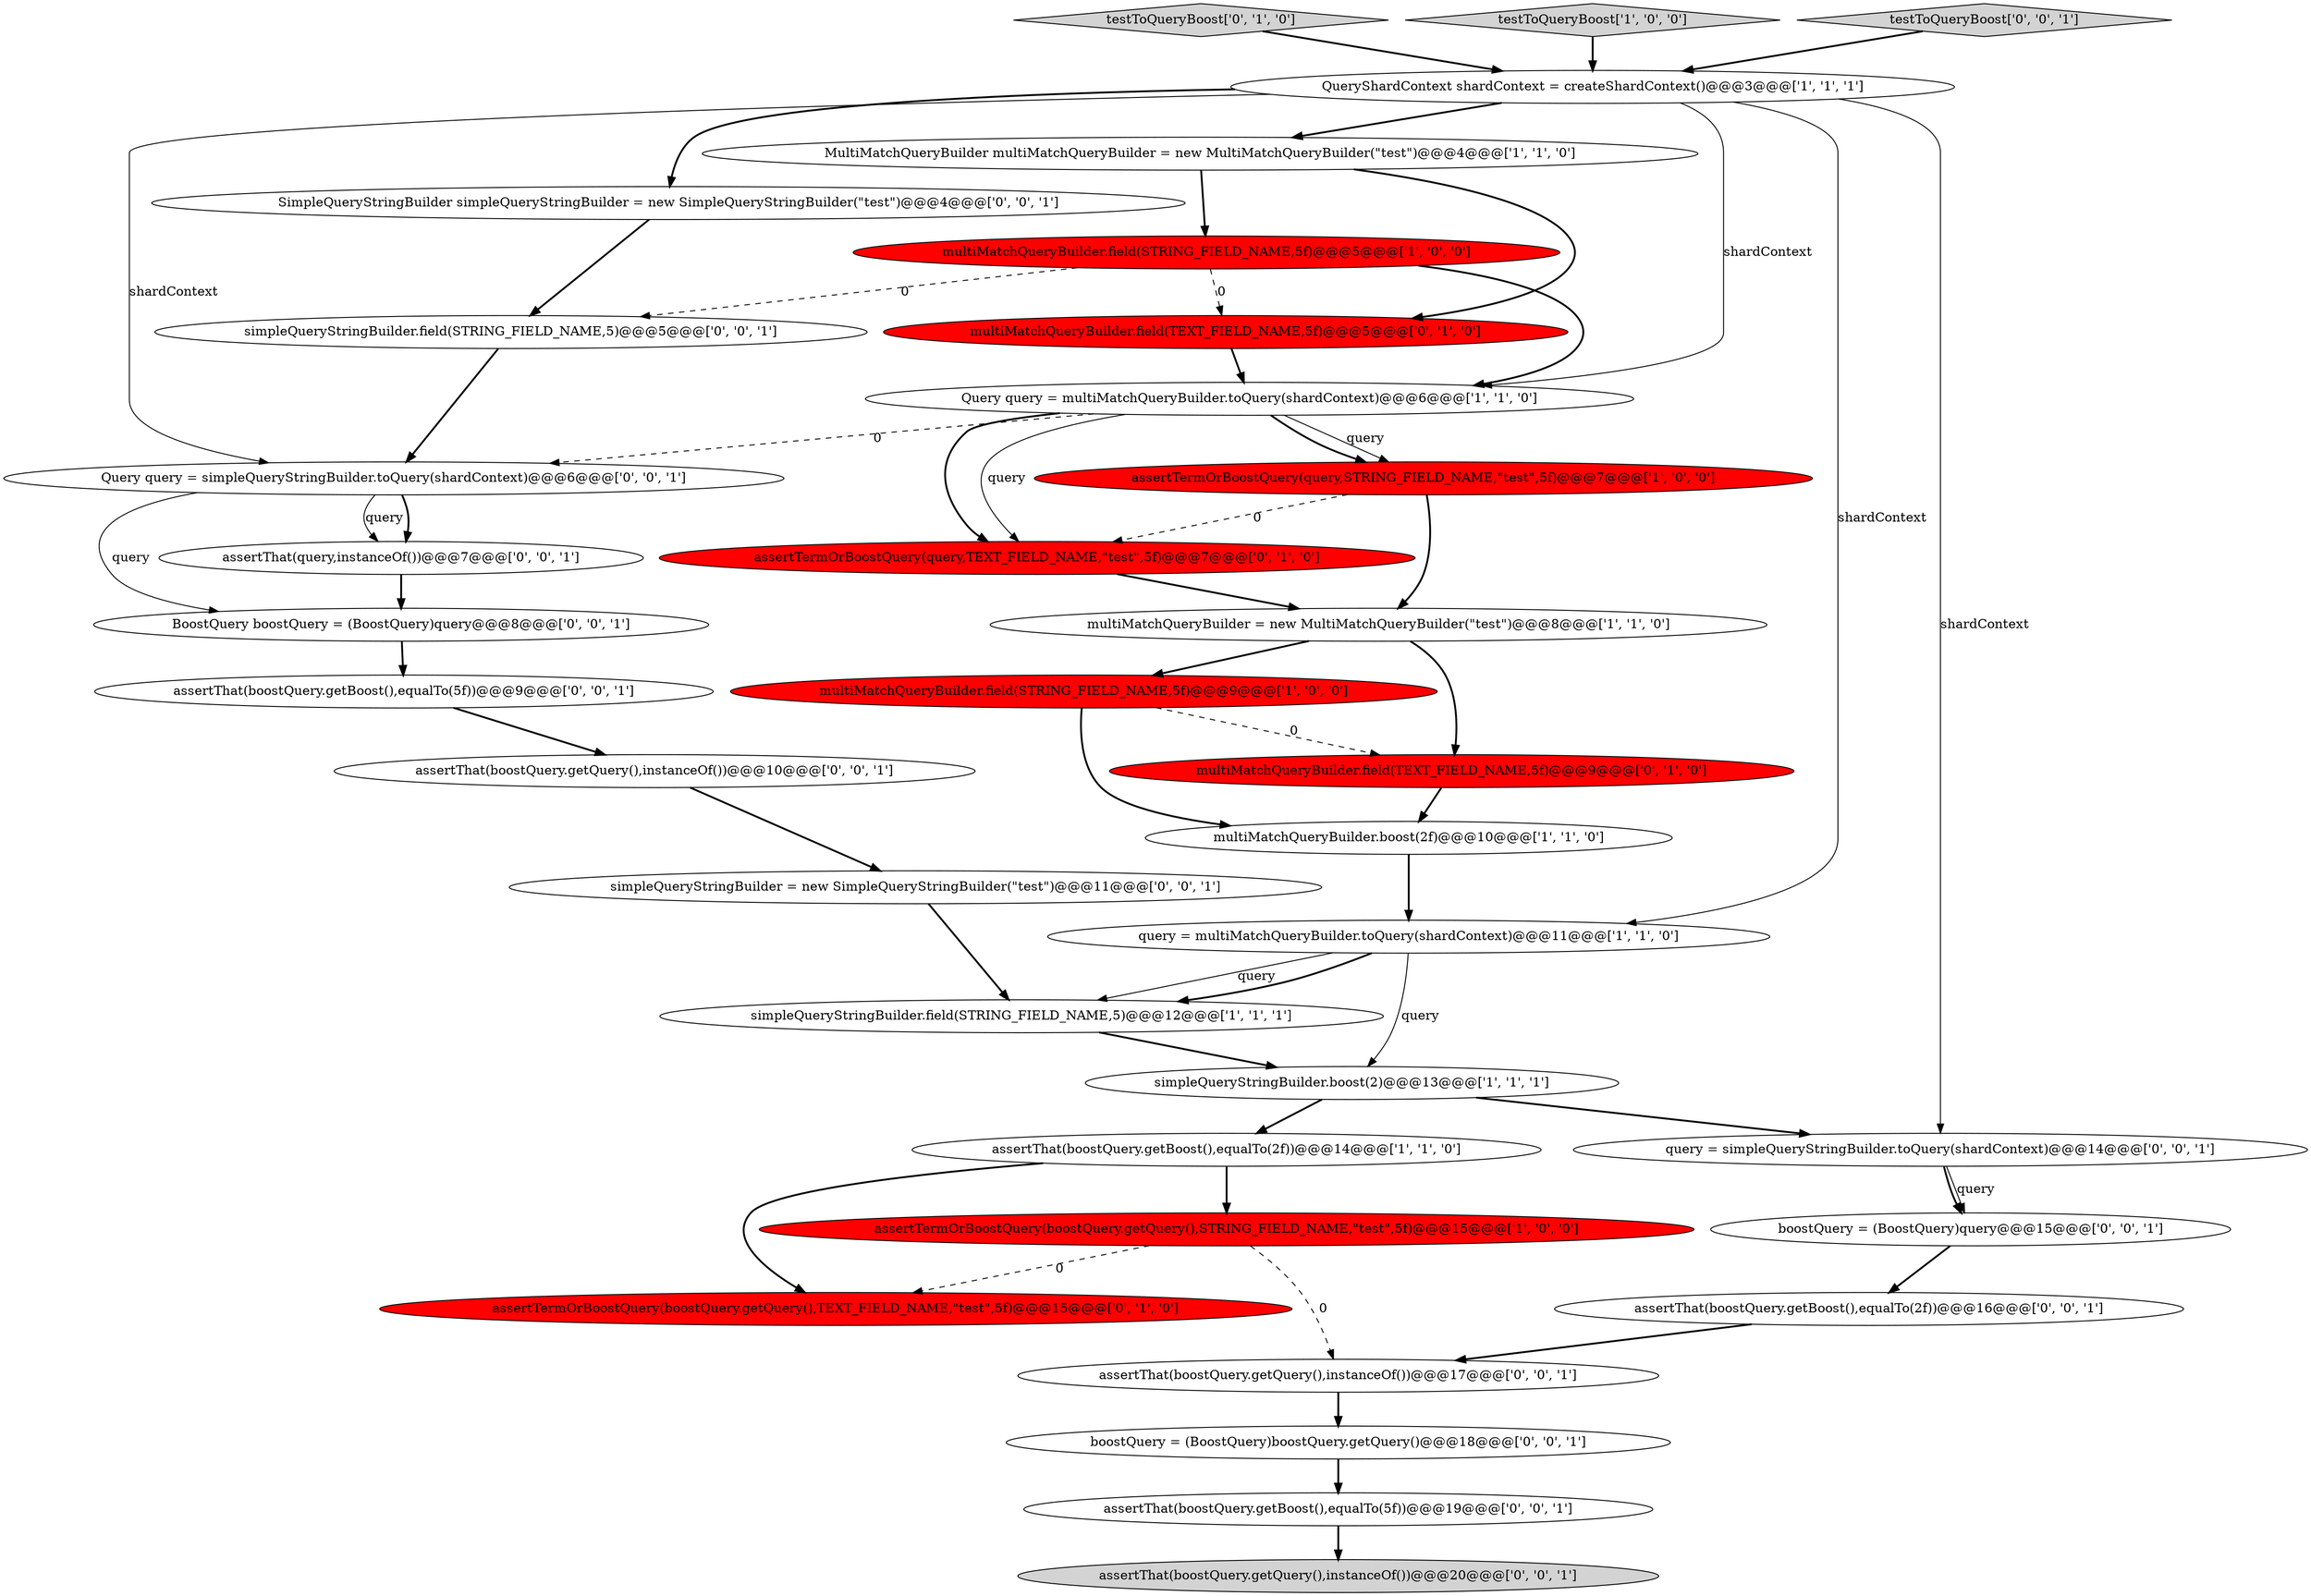 digraph {
7 [style = filled, label = "simpleQueryStringBuilder.field(STRING_FIELD_NAME,5)@@@12@@@['1', '1', '1']", fillcolor = white, shape = ellipse image = "AAA0AAABBB1BBB"];
26 [style = filled, label = "simpleQueryStringBuilder = new SimpleQueryStringBuilder(\"test\")@@@11@@@['0', '0', '1']", fillcolor = white, shape = ellipse image = "AAA0AAABBB3BBB"];
29 [style = filled, label = "assertThat(boostQuery.getQuery(),instanceOf())@@@17@@@['0', '0', '1']", fillcolor = white, shape = ellipse image = "AAA0AAABBB3BBB"];
23 [style = filled, label = "SimpleQueryStringBuilder simpleQueryStringBuilder = new SimpleQueryStringBuilder(\"test\")@@@4@@@['0', '0', '1']", fillcolor = white, shape = ellipse image = "AAA0AAABBB3BBB"];
17 [style = filled, label = "assertTermOrBoostQuery(query,TEXT_FIELD_NAME,\"test\",5f)@@@7@@@['0', '1', '0']", fillcolor = red, shape = ellipse image = "AAA1AAABBB2BBB"];
22 [style = filled, label = "assertThat(boostQuery.getBoost(),equalTo(5f))@@@19@@@['0', '0', '1']", fillcolor = white, shape = ellipse image = "AAA0AAABBB3BBB"];
6 [style = filled, label = "MultiMatchQueryBuilder multiMatchQueryBuilder = new MultiMatchQueryBuilder(\"test\")@@@4@@@['1', '1', '0']", fillcolor = white, shape = ellipse image = "AAA0AAABBB1BBB"];
0 [style = filled, label = "Query query = multiMatchQueryBuilder.toQuery(shardContext)@@@6@@@['1', '1', '0']", fillcolor = white, shape = ellipse image = "AAA0AAABBB1BBB"];
16 [style = filled, label = "testToQueryBoost['0', '1', '0']", fillcolor = lightgray, shape = diamond image = "AAA0AAABBB2BBB"];
12 [style = filled, label = "assertThat(boostQuery.getBoost(),equalTo(2f))@@@14@@@['1', '1', '0']", fillcolor = white, shape = ellipse image = "AAA0AAABBB1BBB"];
15 [style = filled, label = "multiMatchQueryBuilder.field(TEXT_FIELD_NAME,5f)@@@5@@@['0', '1', '0']", fillcolor = red, shape = ellipse image = "AAA1AAABBB2BBB"];
25 [style = filled, label = "Query query = simpleQueryStringBuilder.toQuery(shardContext)@@@6@@@['0', '0', '1']", fillcolor = white, shape = ellipse image = "AAA0AAABBB3BBB"];
10 [style = filled, label = "multiMatchQueryBuilder.field(STRING_FIELD_NAME,5f)@@@9@@@['1', '0', '0']", fillcolor = red, shape = ellipse image = "AAA1AAABBB1BBB"];
19 [style = filled, label = "query = simpleQueryStringBuilder.toQuery(shardContext)@@@14@@@['0', '0', '1']", fillcolor = white, shape = ellipse image = "AAA0AAABBB3BBB"];
14 [style = filled, label = "assertTermOrBoostQuery(boostQuery.getQuery(),TEXT_FIELD_NAME,\"test\",5f)@@@15@@@['0', '1', '0']", fillcolor = red, shape = ellipse image = "AAA1AAABBB2BBB"];
3 [style = filled, label = "QueryShardContext shardContext = createShardContext()@@@3@@@['1', '1', '1']", fillcolor = white, shape = ellipse image = "AAA0AAABBB1BBB"];
18 [style = filled, label = "multiMatchQueryBuilder.field(TEXT_FIELD_NAME,5f)@@@9@@@['0', '1', '0']", fillcolor = red, shape = ellipse image = "AAA1AAABBB2BBB"];
33 [style = filled, label = "assertThat(boostQuery.getBoost(),equalTo(5f))@@@9@@@['0', '0', '1']", fillcolor = white, shape = ellipse image = "AAA0AAABBB3BBB"];
28 [style = filled, label = "assertThat(boostQuery.getBoost(),equalTo(2f))@@@16@@@['0', '0', '1']", fillcolor = white, shape = ellipse image = "AAA0AAABBB3BBB"];
2 [style = filled, label = "multiMatchQueryBuilder = new MultiMatchQueryBuilder(\"test\")@@@8@@@['1', '1', '0']", fillcolor = white, shape = ellipse image = "AAA0AAABBB1BBB"];
21 [style = filled, label = "BoostQuery boostQuery = (BoostQuery)query@@@8@@@['0', '0', '1']", fillcolor = white, shape = ellipse image = "AAA0AAABBB3BBB"];
13 [style = filled, label = "testToQueryBoost['1', '0', '0']", fillcolor = lightgray, shape = diamond image = "AAA0AAABBB1BBB"];
8 [style = filled, label = "assertTermOrBoostQuery(query,STRING_FIELD_NAME,\"test\",5f)@@@7@@@['1', '0', '0']", fillcolor = red, shape = ellipse image = "AAA1AAABBB1BBB"];
1 [style = filled, label = "assertTermOrBoostQuery(boostQuery.getQuery(),STRING_FIELD_NAME,\"test\",5f)@@@15@@@['1', '0', '0']", fillcolor = red, shape = ellipse image = "AAA1AAABBB1BBB"];
9 [style = filled, label = "multiMatchQueryBuilder.field(STRING_FIELD_NAME,5f)@@@5@@@['1', '0', '0']", fillcolor = red, shape = ellipse image = "AAA1AAABBB1BBB"];
30 [style = filled, label = "boostQuery = (BoostQuery)boostQuery.getQuery()@@@18@@@['0', '0', '1']", fillcolor = white, shape = ellipse image = "AAA0AAABBB3BBB"];
27 [style = filled, label = "boostQuery = (BoostQuery)query@@@15@@@['0', '0', '1']", fillcolor = white, shape = ellipse image = "AAA0AAABBB3BBB"];
31 [style = filled, label = "assertThat(query,instanceOf())@@@7@@@['0', '0', '1']", fillcolor = white, shape = ellipse image = "AAA0AAABBB3BBB"];
11 [style = filled, label = "multiMatchQueryBuilder.boost(2f)@@@10@@@['1', '1', '0']", fillcolor = white, shape = ellipse image = "AAA0AAABBB1BBB"];
20 [style = filled, label = "simpleQueryStringBuilder.field(STRING_FIELD_NAME,5)@@@5@@@['0', '0', '1']", fillcolor = white, shape = ellipse image = "AAA0AAABBB3BBB"];
5 [style = filled, label = "query = multiMatchQueryBuilder.toQuery(shardContext)@@@11@@@['1', '1', '0']", fillcolor = white, shape = ellipse image = "AAA0AAABBB1BBB"];
34 [style = filled, label = "testToQueryBoost['0', '0', '1']", fillcolor = lightgray, shape = diamond image = "AAA0AAABBB3BBB"];
4 [style = filled, label = "simpleQueryStringBuilder.boost(2)@@@13@@@['1', '1', '1']", fillcolor = white, shape = ellipse image = "AAA0AAABBB1BBB"];
24 [style = filled, label = "assertThat(boostQuery.getQuery(),instanceOf())@@@10@@@['0', '0', '1']", fillcolor = white, shape = ellipse image = "AAA0AAABBB3BBB"];
32 [style = filled, label = "assertThat(boostQuery.getQuery(),instanceOf())@@@20@@@['0', '0', '1']", fillcolor = lightgray, shape = ellipse image = "AAA0AAABBB3BBB"];
25->21 [style = solid, label="query"];
16->3 [style = bold, label=""];
28->29 [style = bold, label=""];
9->20 [style = dashed, label="0"];
23->20 [style = bold, label=""];
30->22 [style = bold, label=""];
9->0 [style = bold, label=""];
26->7 [style = bold, label=""];
3->0 [style = solid, label="shardContext"];
29->30 [style = bold, label=""];
1->14 [style = dashed, label="0"];
0->17 [style = bold, label=""];
5->7 [style = solid, label="query"];
21->33 [style = bold, label=""];
27->28 [style = bold, label=""];
18->11 [style = bold, label=""];
4->19 [style = bold, label=""];
1->29 [style = dashed, label="0"];
5->4 [style = solid, label="query"];
3->6 [style = bold, label=""];
2->18 [style = bold, label=""];
22->32 [style = bold, label=""];
31->21 [style = bold, label=""];
7->4 [style = bold, label=""];
2->10 [style = bold, label=""];
12->1 [style = bold, label=""];
20->25 [style = bold, label=""];
0->17 [style = solid, label="query"];
6->15 [style = bold, label=""];
25->31 [style = bold, label=""];
24->26 [style = bold, label=""];
11->5 [style = bold, label=""];
3->23 [style = bold, label=""];
3->25 [style = solid, label="shardContext"];
3->19 [style = solid, label="shardContext"];
13->3 [style = bold, label=""];
8->2 [style = bold, label=""];
17->2 [style = bold, label=""];
34->3 [style = bold, label=""];
0->25 [style = dashed, label="0"];
33->24 [style = bold, label=""];
15->0 [style = bold, label=""];
19->27 [style = bold, label=""];
3->5 [style = solid, label="shardContext"];
0->8 [style = solid, label="query"];
12->14 [style = bold, label=""];
0->8 [style = bold, label=""];
4->12 [style = bold, label=""];
8->17 [style = dashed, label="0"];
5->7 [style = bold, label=""];
6->9 [style = bold, label=""];
19->27 [style = solid, label="query"];
25->31 [style = solid, label="query"];
10->18 [style = dashed, label="0"];
9->15 [style = dashed, label="0"];
10->11 [style = bold, label=""];
}
